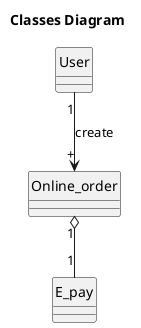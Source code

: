 @startuml
title Classes Diagram

hide circle

Class User
Class Online_order
Class E_pay

User"1" --> "+"Online_order : create
Online_order"1" o-- "1"E_pay
@enduml
